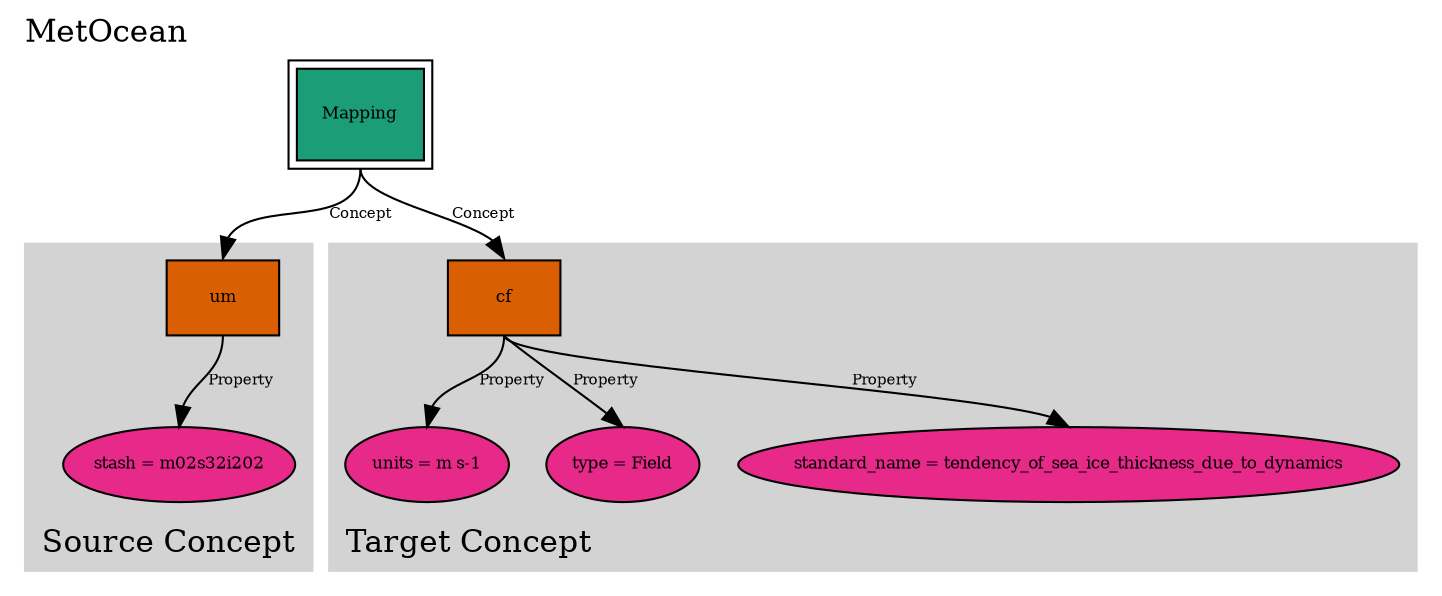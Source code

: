digraph G {
	graph [bb="0,0,582,270",
		fontsize=15,
		label=MetOcean,
		labeljust=l,
		labelloc=t,
		lheight=0.24,
		lp="40,257.5",
		lwidth=0.89
	];
	node [label="\N"];
	subgraph cluster_Source {
		graph [bb="8,8,121,165",
			color=lightgrey,
			label="Source Concept",
			labelloc=b,
			lheight=0.24,
			lp="64.5,20.5",
			lwidth=1.35,
			style=filled
		];
		"\<http//www.metarelate.net/metOcean/mapping/m001_http//www.metarelate.net/metOcean/component/c001\>"		 [colorscheme=dark28,
			fillcolor=2,
			fontsize=8,
			height=0.5,
			label=um,
			pos="81,139",
			shape=box,
			style=filled,
			width=0.75];
		"\<http//www.metarelate.net/metOcean/component/c001_http//www.metarelate.net/metOcean/property/p001\>"		 [colorscheme=dark28,
			fillcolor=4,
			fontsize=8,
			height=0.5,
			label="stash = m02s32i202",
			pos="68,59",
			style=filled,
			width=1.2335];
		"\<http//www.metarelate.net/metOcean/mapping/m001_http//www.metarelate.net/metOcean/component/c001\>":s -> "\<http//www.metarelate.net/metOcean/component/c001_http//www.metarelate.net/metOcean/property/p001\>":n		 [fontsize=7,
			label=Property,
			lp="89.5,99",
			pos="e,68,77 81,121 81,104.59 72.582,99.303 69.294,87.239"];
	}
	subgraph cluster_Target {
		graph [bb="129,8,574,165",
			color=lightgrey,
			label="Target Concept",
			labelloc=b,
			lheight=0.24,
			lp="184,20.5",
			lwidth=1.31,
			style=filled
		];
		"\<http//www.metarelate.net/metOcean/mapping/m001_http//www.metarelate.net/metOcean/component/c002\>"		 [colorscheme=dark28,
			fillcolor=2,
			fontsize=8,
			height=0.5,
			label=cf,
			pos="203,139",
			shape=box,
			style=filled,
			width=0.75];
		"\<http//www.metarelate.net/metOcean/component/c002_http//www.metarelate.net/metOcean/property/p003\>"		 [colorscheme=dark28,
			fillcolor=4,
			fontsize=8,
			height=0.5,
			label="units = m s-1",
			pos="170,59",
			style=filled,
			width=0.92315];
		"\<http//www.metarelate.net/metOcean/mapping/m001_http//www.metarelate.net/metOcean/component/c002\>":s -> "\<http//www.metarelate.net/metOcean/component/c002_http//www.metarelate.net/metOcean/property/p003\>":n		 [fontsize=7,
			label=Property,
			lp="205.5,99",
			pos="e,170,77 203,121 203,100.57 179.94,100.63 172.37,86.922"];
		"\<http//www.metarelate.net/metOcean/component/c002_http//www.metarelate.net/metOcean/property/p002\>"		 [colorscheme=dark28,
			fillcolor=4,
			fontsize=8,
			height=0.5,
			label="type = Field",
			pos="253,59",
			style=filled,
			width=0.87173];
		"\<http//www.metarelate.net/metOcean/mapping/m001_http//www.metarelate.net/metOcean/component/c002\>":s -> "\<http//www.metarelate.net/metOcean/component/c002_http//www.metarelate.net/metOcean/property/p002\>":n		 [fontsize=7,
			label=Property,
			lp="245.5,99",
			pos="e,253,77 203,121 203,115.28 232.91,96.512 246.46,84.88"];
		"\<http//www.metarelate.net/metOcean/component/c002_http//www.metarelate.net/metOcean/property/p004\>"		 [colorscheme=dark28,
			fillcolor=4,
			fontsize=8,
			height=0.5,
			label="standard_name = tendency_of_sea_ice_thickness_due_to_dynamics",
			pos="434,59",
			style=filled,
			width=3.6472];
		"\<http//www.metarelate.net/metOcean/mapping/m001_http//www.metarelate.net/metOcean/component/c002\>":s -> "\<http//www.metarelate.net/metOcean/component/c002_http//www.metarelate.net/metOcean/property/p004\>":n		 [fontsize=7,
			label=Property,
			lp="377.5,99",
			pos="e,434,77 203,121 203,97.628 387.84,101.77 426.83,84.2"];
	}
	"\<http//www.metarelate.net/metOcean/mapping/m001\>"	 [colorscheme=dark28,
		fillcolor=1,
		fontsize=8,
		height=0.61111,
		label=Mapping,
		peripheries=2,
		pos="159,223",
		shape=box,
		style=filled,
		width=0.84722];
	"\<http//www.metarelate.net/metOcean/mapping/m001\>":s -> "\<http//www.metarelate.net/metOcean/mapping/m001_http//www.metarelate.net/metOcean/component/c001\>":n	 [fontsize=7,
		label=Concept,
		lp="142.5,179",
		pos="e,81,158 159,201 159,184.45 104.49,179.35 86.61,166.56"];
	"\<http//www.metarelate.net/metOcean/mapping/m001\>":s -> "\<http//www.metarelate.net/metOcean/mapping/m001_http//www.metarelate.net/metOcean/component/c002\>":n	 [fontsize=7,
		label=Concept,
		lp="204.5,179",
		pos="e,203,158 159,201 159,177.72 190.91,182.73 200.38,167.85"];
}
